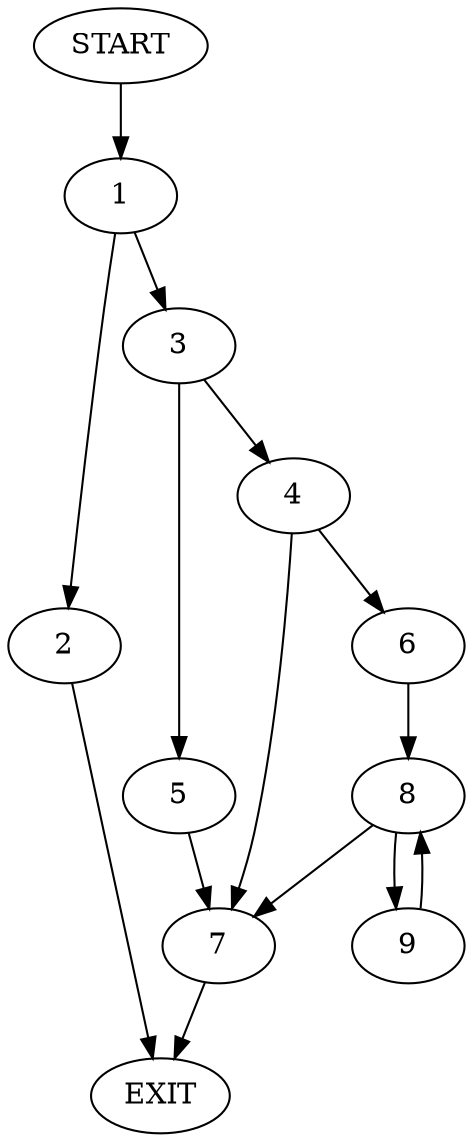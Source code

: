 digraph {
0 [label="START"]
10 [label="EXIT"]
0 -> 1
1 -> 2
1 -> 3
3 -> 4
3 -> 5
2 -> 10
4 -> 6
4 -> 7
5 -> 7
7 -> 10
6 -> 8
8 -> 9
8 -> 7
9 -> 8
}
